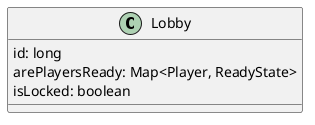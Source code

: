 @startuml
Class Lobby {
    id: long
    arePlayersReady: Map<Player, ReadyState>
    isLocked: boolean
}
@enduml